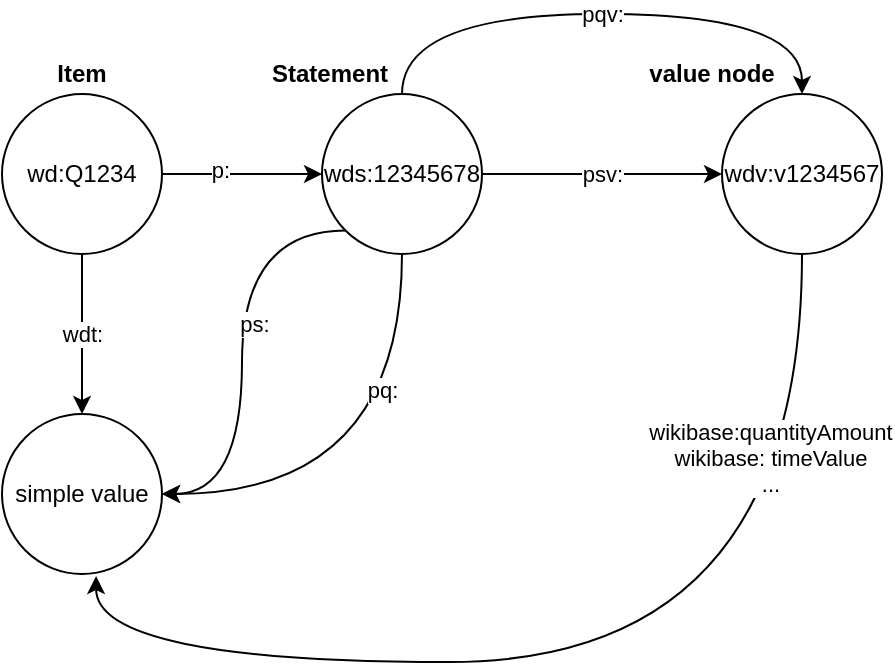 <mxfile>
    <diagram id="twV34DzUYYiO30F-oX8e" name="Page-1">
        <mxGraphModel dx="689" dy="564" grid="1" gridSize="10" guides="1" tooltips="1" connect="1" arrows="1" fold="1" page="1" pageScale="1" pageWidth="459" pageHeight="370" math="0" shadow="0">
            <root>
                <mxCell id="0"/>
                <mxCell id="1" parent="0"/>
                <mxCell id="7" value="" style="edgeStyle=none;rounded=1;html=1;" edge="1" parent="1" source="3" target="6">
                    <mxGeometry relative="1" as="geometry"/>
                </mxCell>
                <mxCell id="9" value="p:" style="edgeLabel;html=1;align=center;verticalAlign=middle;resizable=0;points=[];" vertex="1" connectable="0" parent="7">
                    <mxGeometry x="-0.275" y="2" relative="1" as="geometry">
                        <mxPoint as="offset"/>
                    </mxGeometry>
                </mxCell>
                <mxCell id="16" value="wdt:" style="edgeStyle=orthogonalEdgeStyle;curved=1;rounded=1;html=1;" edge="1" parent="1" source="3" target="15">
                    <mxGeometry relative="1" as="geometry"/>
                </mxCell>
                <mxCell id="3" value="wd:Q1234" style="ellipse;whiteSpace=wrap;html=1;rounded=1;" vertex="1" parent="1">
                    <mxGeometry x="8" y="64" width="80" height="80" as="geometry"/>
                </mxCell>
                <mxCell id="4" value="&lt;b&gt;Item&lt;/b&gt;" style="text;strokeColor=none;align=center;fillColor=none;html=1;verticalAlign=middle;whiteSpace=wrap;rounded=0;" vertex="1" parent="1">
                    <mxGeometry x="28" y="44" width="40" height="20" as="geometry"/>
                </mxCell>
                <mxCell id="11" value="psv:" style="edgeStyle=none;rounded=1;html=1;" edge="1" parent="1" source="6" target="10">
                    <mxGeometry relative="1" as="geometry"/>
                </mxCell>
                <mxCell id="14" value="pqv:" style="edgeStyle=orthogonalEdgeStyle;curved=1;rounded=1;html=1;entryX=0.5;entryY=0;entryDx=0;entryDy=0;exitX=0.5;exitY=0;exitDx=0;exitDy=0;" edge="1" parent="1" source="6" target="10">
                    <mxGeometry relative="1" as="geometry">
                        <Array as="points">
                            <mxPoint x="208" y="24"/>
                            <mxPoint x="408" y="24"/>
                        </Array>
                    </mxGeometry>
                </mxCell>
                <mxCell id="17" style="edgeStyle=orthogonalEdgeStyle;curved=1;rounded=1;html=1;entryX=1;entryY=0.5;entryDx=0;entryDy=0;exitX=0;exitY=1;exitDx=0;exitDy=0;" edge="1" parent="1" source="6" target="15">
                    <mxGeometry relative="1" as="geometry"/>
                </mxCell>
                <mxCell id="18" value="ps:" style="edgeLabel;html=1;align=center;verticalAlign=middle;resizable=0;points=[];" vertex="1" connectable="0" parent="17">
                    <mxGeometry x="-0.119" y="6" relative="1" as="geometry">
                        <mxPoint as="offset"/>
                    </mxGeometry>
                </mxCell>
                <mxCell id="19" style="edgeStyle=orthogonalEdgeStyle;curved=1;rounded=1;html=1;entryX=1;entryY=0.5;entryDx=0;entryDy=0;exitX=0.5;exitY=1;exitDx=0;exitDy=0;" edge="1" parent="1" source="6" target="15">
                    <mxGeometry relative="1" as="geometry"/>
                </mxCell>
                <mxCell id="20" value="pq:" style="edgeLabel;html=1;align=center;verticalAlign=middle;resizable=0;points=[];" vertex="1" connectable="0" parent="19">
                    <mxGeometry x="-0.433" y="-10" relative="1" as="geometry">
                        <mxPoint as="offset"/>
                    </mxGeometry>
                </mxCell>
                <mxCell id="6" value="wds:12345678" style="ellipse;whiteSpace=wrap;html=1;rounded=1;" vertex="1" parent="1">
                    <mxGeometry x="168" y="64" width="80" height="80" as="geometry"/>
                </mxCell>
                <mxCell id="8" value="&lt;b&gt;Statement&lt;/b&gt;" style="text;strokeColor=none;align=center;fillColor=none;html=1;verticalAlign=middle;whiteSpace=wrap;rounded=0;" vertex="1" parent="1">
                    <mxGeometry x="152" y="44" width="40" height="20" as="geometry"/>
                </mxCell>
                <mxCell id="21" style="edgeStyle=orthogonalEdgeStyle;curved=1;rounded=1;html=1;entryX=0.588;entryY=1.013;entryDx=0;entryDy=0;entryPerimeter=0;exitX=0.5;exitY=1;exitDx=0;exitDy=0;" edge="1" parent="1" source="10" target="15">
                    <mxGeometry relative="1" as="geometry">
                        <Array as="points">
                            <mxPoint x="408" y="348"/>
                            <mxPoint x="55" y="348"/>
                        </Array>
                    </mxGeometry>
                </mxCell>
                <mxCell id="23" value="wikibase:quantityAmount&lt;br&gt;wikibase: timeValue&lt;br&gt;..." style="edgeLabel;html=1;align=center;verticalAlign=middle;resizable=0;points=[];" vertex="1" connectable="0" parent="21">
                    <mxGeometry x="-0.662" y="-16" relative="1" as="geometry">
                        <mxPoint as="offset"/>
                    </mxGeometry>
                </mxCell>
                <mxCell id="10" value="wdv:v1234567" style="ellipse;whiteSpace=wrap;html=1;rounded=1;" vertex="1" parent="1">
                    <mxGeometry x="368" y="64" width="80" height="80" as="geometry"/>
                </mxCell>
                <mxCell id="12" value="&lt;b&gt;value node&lt;/b&gt;" style="text;strokeColor=none;align=center;fillColor=none;html=1;verticalAlign=middle;whiteSpace=wrap;rounded=0;" vertex="1" parent="1">
                    <mxGeometry x="323" y="44" width="80" height="20" as="geometry"/>
                </mxCell>
                <mxCell id="15" value="simple value" style="ellipse;whiteSpace=wrap;html=1;rounded=1;" vertex="1" parent="1">
                    <mxGeometry x="8" y="224" width="80" height="80" as="geometry"/>
                </mxCell>
            </root>
        </mxGraphModel>
    </diagram>
</mxfile>